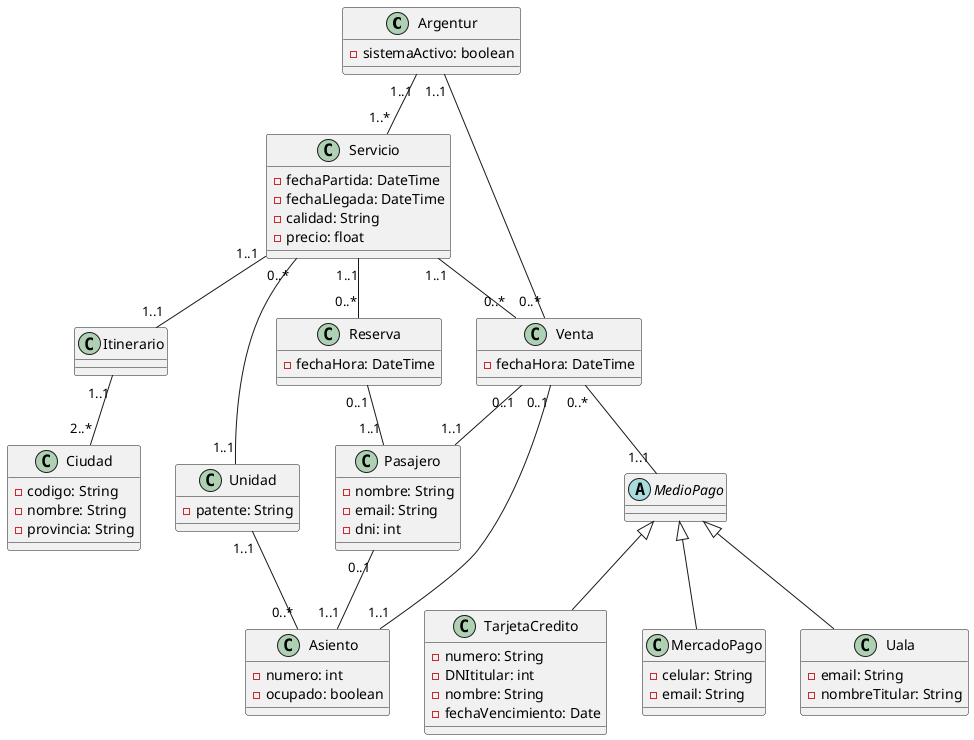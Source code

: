 @startuml

class Argentur{
- sistemaActivo: boolean
}

' Entidad Ciudad
class Ciudad {
  -codigo: String
  -nombre: String
  -provincia: String
}

' Itinerario compuesto por ciudades (origen, destino, paradas)
class Itinerario {
}

' Unidad (colectivo)
class Unidad {
  -patente: String
}

class Asiento {
  -numero: int
  -ocupado: boolean
}

' Servicio (viaje programado)
class Servicio {
  -fechaPartida: DateTime
  -fechaLlegada: DateTime
  -calidad: String
  -precio: float
}

' Pasajero 

class Pasajero {
  -nombre: String
  -email: String
  - dni: int 
}

' Reserva
class Reserva {
  -fechaHora: DateTime
}

' Venta
class Venta {
  -fechaHora: DateTime
}

' Medios de pago
abstract class MedioPago {
}

class TarjetaCredito extends MedioPago {
  -numero: String
  -DNItitular: int
  -nombre: String
  -fechaVencimiento: Date
}

class MercadoPago extends MedioPago {
  -celular: String
  -email: String
}

class Uala extends MedioPago {
  -email: String
  -nombreTitular: String
}

' Relaciones
Pasajero "0..1"--"1..1"Asiento
Argentur "1..1"--"0..*" Venta
Argentur "1..1"--"1..*" Servicio
Itinerario  "1..1"--"2..*" Ciudad
Servicio "1..1"--"1..1" Itinerario
Servicio "0..*"--"1..1"  Unidad
Unidad "1..1"--"0..*" Asiento
Reserva "0..1"--"1..1" Pasajero
Venta  "0..1"--"1..1"  Pasajero
Venta "0..1"--"1..1" Asiento
Venta "0..*"--"1..1" MedioPago
Servicio "1..1"--"0..*" Reserva
Servicio "1..1"--"0..*" Venta

@enduml
